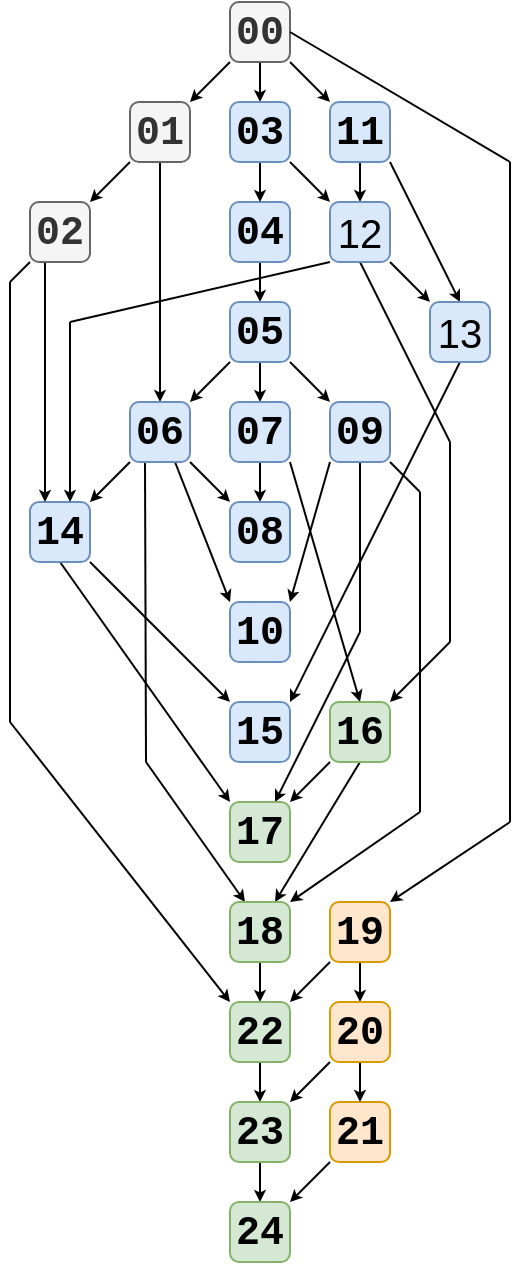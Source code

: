 <mxfile version="13.2.4" type="device"><diagram id="weExeYnJ7A1n02z-6O-Y" name="Page-1"><mxGraphModel dx="813" dy="478" grid="1" gridSize="10" guides="1" tooltips="1" connect="1" arrows="1" fold="1" page="1" pageScale="1" pageWidth="850" pageHeight="1100" math="0" shadow="0"><root><mxCell id="0"/><mxCell id="1" parent="0"/><mxCell id="ZCygIJqftfF5D7E3nWV9-15" style="orthogonalLoop=1;jettySize=auto;html=1;exitX=0.5;exitY=1;exitDx=0;exitDy=0;entryX=0.5;entryY=0;entryDx=0;entryDy=0;fontFamily=Courier New;fontStyle=1;rounded=0;endArrow=classic;endFill=1;endSize=3;" parent="1" source="ZCygIJqftfF5D7E3nWV9-1" target="ZCygIJqftfF5D7E3nWV9-5" edge="1"><mxGeometry relative="1" as="geometry"/></mxCell><mxCell id="ZCygIJqftfF5D7E3nWV9-20" style="orthogonalLoop=1;jettySize=auto;html=1;exitX=1;exitY=1;exitDx=0;exitDy=0;entryX=0;entryY=0;entryDx=0;entryDy=0;fontFamily=Courier New;fontStyle=1;rounded=0;endArrow=classic;endFill=1;endSize=3;" parent="1" source="ZCygIJqftfF5D7E3nWV9-1" target="ZCygIJqftfF5D7E3nWV9-3" edge="1"><mxGeometry relative="1" as="geometry"/></mxCell><mxCell id="ZCygIJqftfF5D7E3nWV9-1" value="&lt;span style=&quot;font-size: 20px&quot;&gt;00&lt;/span&gt;" style="whiteSpace=wrap;html=1;aspect=fixed;rounded=1;fontFamily=Courier New;fontStyle=1;fillColor=#f5f5f5;strokeColor=#666666;fontColor=#333333;" parent="1" vertex="1"><mxGeometry x="410" y="10" width="30" height="30" as="geometry"/></mxCell><mxCell id="ZCygIJqftfF5D7E3nWV9-28" style="orthogonalLoop=1;jettySize=auto;html=1;exitX=0.5;exitY=1;exitDx=0;exitDy=0;entryX=0.5;entryY=0;entryDx=0;entryDy=0;fontFamily=Courier New;fontStyle=1;rounded=0;endArrow=classic;endFill=1;endSize=3;" parent="1" source="ZCygIJqftfF5D7E3nWV9-2" target="ZCygIJqftfF5D7E3nWV9-4" edge="1"><mxGeometry relative="1" as="geometry"/></mxCell><mxCell id="ZCygIJqftfF5D7E3nWV9-2" value="&lt;span style=&quot;font-size: 20px&quot;&gt;04&lt;/span&gt;" style="whiteSpace=wrap;html=1;aspect=fixed;rounded=1;fontFamily=Courier New;fontStyle=1;fillColor=#dae8fc;strokeColor=#6c8ebf;" parent="1" vertex="1"><mxGeometry x="410" y="110" width="30" height="30" as="geometry"/></mxCell><mxCell id="ZCygIJqftfF5D7E3nWV9-43" style="orthogonalLoop=1;jettySize=auto;html=1;exitX=0.5;exitY=1;exitDx=0;exitDy=0;entryX=0.5;entryY=0;entryDx=0;entryDy=0;fontFamily=Courier New;fontStyle=0;rounded=0;endArrow=classic;endFill=1;endSize=3;" parent="1" source="ZCygIJqftfF5D7E3nWV9-3" target="ZCygIJqftfF5D7E3nWV9-42" edge="1"><mxGeometry relative="1" as="geometry"/></mxCell><mxCell id="ZCygIJqftfF5D7E3nWV9-50" style="orthogonalLoop=1;jettySize=auto;html=1;exitX=1;exitY=1;exitDx=0;exitDy=0;entryX=0.5;entryY=0;entryDx=0;entryDy=0;fontFamily=Courier New;fontStyle=0;rounded=0;endArrow=classic;endFill=1;endSize=3;" parent="1" source="ZCygIJqftfF5D7E3nWV9-3" target="ZCygIJqftfF5D7E3nWV9-47" edge="1"><mxGeometry relative="1" as="geometry"/></mxCell><mxCell id="ZCygIJqftfF5D7E3nWV9-3" value="&lt;span style=&quot;font-size: 20px&quot;&gt;11&lt;/span&gt;" style="whiteSpace=wrap;html=1;aspect=fixed;rounded=1;fontFamily=Courier New;fontStyle=1;fillColor=#dae8fc;strokeColor=#6c8ebf;" parent="1" vertex="1"><mxGeometry x="460" y="60" width="30" height="30" as="geometry"/></mxCell><mxCell id="ZCygIJqftfF5D7E3nWV9-29" style="orthogonalLoop=1;jettySize=auto;html=1;exitX=0.5;exitY=1;exitDx=0;exitDy=0;entryX=0.5;entryY=0;entryDx=0;entryDy=0;fontFamily=Courier New;fontStyle=1;rounded=0;endArrow=classic;endFill=1;endSize=3;" parent="1" source="ZCygIJqftfF5D7E3nWV9-4" target="ZCygIJqftfF5D7E3nWV9-7" edge="1"><mxGeometry relative="1" as="geometry"/></mxCell><mxCell id="ZCygIJqftfF5D7E3nWV9-30" style="orthogonalLoop=1;jettySize=auto;html=1;exitX=0;exitY=1;exitDx=0;exitDy=0;entryX=1;entryY=0;entryDx=0;entryDy=0;fontFamily=Courier New;fontStyle=1;rounded=0;endArrow=classic;endFill=1;endSize=3;" parent="1" source="ZCygIJqftfF5D7E3nWV9-4" target="ZCygIJqftfF5D7E3nWV9-12" edge="1"><mxGeometry relative="1" as="geometry"/></mxCell><mxCell id="ZCygIJqftfF5D7E3nWV9-38" style="orthogonalLoop=1;jettySize=auto;html=1;exitX=1;exitY=1;exitDx=0;exitDy=0;entryX=0;entryY=0;entryDx=0;entryDy=0;fontFamily=Courier New;fontStyle=1;rounded=0;endArrow=classic;endFill=1;endSize=3;" parent="1" source="ZCygIJqftfF5D7E3nWV9-4" target="ZCygIJqftfF5D7E3nWV9-37" edge="1"><mxGeometry relative="1" as="geometry"/></mxCell><mxCell id="ZCygIJqftfF5D7E3nWV9-4" value="&lt;span style=&quot;font-size: 20px&quot;&gt;05&lt;/span&gt;" style="whiteSpace=wrap;html=1;aspect=fixed;rounded=1;fontFamily=Courier New;fontStyle=1;fillColor=#dae8fc;strokeColor=#6c8ebf;" parent="1" vertex="1"><mxGeometry x="410" y="160" width="30" height="30" as="geometry"/></mxCell><mxCell id="ZCygIJqftfF5D7E3nWV9-27" style="orthogonalLoop=1;jettySize=auto;html=1;exitX=0.5;exitY=1;exitDx=0;exitDy=0;entryX=0.5;entryY=0;entryDx=0;entryDy=0;fontFamily=Courier New;fontStyle=1;rounded=0;endArrow=classic;endFill=1;endSize=3;" parent="1" source="ZCygIJqftfF5D7E3nWV9-5" target="ZCygIJqftfF5D7E3nWV9-2" edge="1"><mxGeometry relative="1" as="geometry"/></mxCell><mxCell id="ZCygIJqftfF5D7E3nWV9-45" style="orthogonalLoop=1;jettySize=auto;html=1;exitX=1;exitY=1;exitDx=0;exitDy=0;entryX=0;entryY=0;entryDx=0;entryDy=0;fontFamily=Courier New;fontStyle=0;rounded=0;endArrow=classic;endFill=1;endSize=3;" parent="1" source="ZCygIJqftfF5D7E3nWV9-5" target="ZCygIJqftfF5D7E3nWV9-42" edge="1"><mxGeometry relative="1" as="geometry"/></mxCell><mxCell id="ZCygIJqftfF5D7E3nWV9-5" value="&lt;span style=&quot;font-size: 20px&quot;&gt;03&lt;/span&gt;" style="whiteSpace=wrap;html=1;aspect=fixed;rounded=1;fontFamily=Courier New;fontStyle=1;fillColor=#dae8fc;strokeColor=#6c8ebf;" parent="1" vertex="1"><mxGeometry x="410" y="60" width="30" height="30" as="geometry"/></mxCell><mxCell id="ZCygIJqftfF5D7E3nWV9-24" style="orthogonalLoop=1;jettySize=auto;html=1;exitX=0;exitY=1;exitDx=0;exitDy=0;entryX=1;entryY=0;entryDx=0;entryDy=0;fontFamily=Courier New;fontStyle=1;rounded=0;endArrow=classic;endFill=1;endSize=3;" parent="1" source="ZCygIJqftfF5D7E3nWV9-6" target="ZCygIJqftfF5D7E3nWV9-22" edge="1"><mxGeometry relative="1" as="geometry"><mxPoint x="330" y="120" as="targetPoint"/></mxGeometry></mxCell><mxCell id="ZCygIJqftfF5D7E3nWV9-25" style="orthogonalLoop=1;jettySize=auto;html=1;exitX=0.5;exitY=1;exitDx=0;exitDy=0;entryX=0.5;entryY=0;entryDx=0;entryDy=0;fontFamily=Courier New;fontStyle=1;rounded=0;endArrow=classic;endFill=1;endSize=3;" parent="1" source="ZCygIJqftfF5D7E3nWV9-6" target="ZCygIJqftfF5D7E3nWV9-12" edge="1"><mxGeometry relative="1" as="geometry"/></mxCell><mxCell id="ZCygIJqftfF5D7E3nWV9-6" value="&lt;span style=&quot;font-size: 20px&quot;&gt;01&lt;/span&gt;" style="whiteSpace=wrap;html=1;aspect=fixed;rounded=1;fontFamily=Courier New;fontStyle=1;fillColor=#f5f5f5;strokeColor=#666666;fontColor=#333333;" parent="1" vertex="1"><mxGeometry x="360" y="60" width="30" height="30" as="geometry"/></mxCell><mxCell id="ZCygIJqftfF5D7E3nWV9-33" style="orthogonalLoop=1;jettySize=auto;html=1;exitX=0.5;exitY=1;exitDx=0;exitDy=0;entryX=0.5;entryY=0;entryDx=0;entryDy=0;fontFamily=Courier New;fontStyle=1;rounded=0;endArrow=classic;endFill=1;endSize=3;" parent="1" source="ZCygIJqftfF5D7E3nWV9-7" target="ZCygIJqftfF5D7E3nWV9-8" edge="1"><mxGeometry relative="1" as="geometry"/></mxCell><mxCell id="ZCygIJqftfF5D7E3nWV9-46" style="orthogonalLoop=1;jettySize=auto;html=1;exitX=1;exitY=1;exitDx=0;exitDy=0;entryX=0.5;entryY=0;entryDx=0;entryDy=0;fontFamily=Courier New;fontStyle=0;rounded=0;endArrow=classic;endFill=1;endSize=3;" parent="1" source="ZCygIJqftfF5D7E3nWV9-7" target="ZCygIJqftfF5D7E3nWV9-34" edge="1"><mxGeometry relative="1" as="geometry"/></mxCell><mxCell id="ZCygIJqftfF5D7E3nWV9-7" value="&lt;span style=&quot;font-size: 20px&quot;&gt;07&lt;/span&gt;" style="whiteSpace=wrap;html=1;aspect=fixed;rounded=1;fontFamily=Courier New;fontStyle=1;fillColor=#dae8fc;strokeColor=#6c8ebf;" parent="1" vertex="1"><mxGeometry x="410" y="210" width="30" height="30" as="geometry"/></mxCell><mxCell id="ZCygIJqftfF5D7E3nWV9-8" value="&lt;span style=&quot;font-size: 20px&quot;&gt;08&lt;/span&gt;" style="whiteSpace=wrap;html=1;aspect=fixed;rounded=1;fontFamily=Courier New;fontStyle=1;fillColor=#dae8fc;strokeColor=#6c8ebf;" parent="1" vertex="1"><mxGeometry x="410" y="260" width="30" height="30" as="geometry"/></mxCell><mxCell id="ZCygIJqftfF5D7E3nWV9-9" value="&lt;span style=&quot;font-size: 20px&quot;&gt;15&lt;/span&gt;" style="whiteSpace=wrap;html=1;aspect=fixed;rounded=1;fontFamily=Courier New;fontStyle=1;fillColor=#dae8fc;strokeColor=#6c8ebf;" parent="1" vertex="1"><mxGeometry x="410" y="360" width="30" height="30" as="geometry"/></mxCell><mxCell id="FP793KktygE2ougcICWE-10" style="edgeStyle=none;rounded=0;orthogonalLoop=1;jettySize=auto;html=1;startArrow=none;startFill=0;endArrow=classic;endFill=1;endSize=3;entryX=0.75;entryY=0;entryDx=0;entryDy=0;" parent="1" target="ZCygIJqftfF5D7E3nWV9-10" edge="1"><mxGeometry relative="1" as="geometry"><mxPoint x="475" y="325" as="sourcePoint"/></mxGeometry></mxCell><mxCell id="ZCygIJqftfF5D7E3nWV9-10" value="&lt;span style=&quot;font-size: 20px&quot;&gt;17&lt;/span&gt;" style="whiteSpace=wrap;html=1;aspect=fixed;rounded=1;fontFamily=Courier New;fontStyle=1;fillColor=#d5e8d4;strokeColor=#82b366;" parent="1" vertex="1"><mxGeometry x="410" y="410" width="30" height="30" as="geometry"/></mxCell><mxCell id="ZCygIJqftfF5D7E3nWV9-11" value="&lt;span style=&quot;font-size: 20px&quot;&gt;10&lt;/span&gt;" style="whiteSpace=wrap;html=1;aspect=fixed;rounded=1;fontFamily=Courier New;fontStyle=1;fillColor=#dae8fc;strokeColor=#6c8ebf;" parent="1" vertex="1"><mxGeometry x="410" y="310" width="30" height="30" as="geometry"/></mxCell><mxCell id="ZCygIJqftfF5D7E3nWV9-26" style="orthogonalLoop=1;jettySize=auto;html=1;exitX=0;exitY=1;exitDx=0;exitDy=0;entryX=1;entryY=0;entryDx=0;entryDy=0;fontFamily=Courier New;fontStyle=1;rounded=0;endArrow=classic;endFill=1;endSize=3;" parent="1" source="ZCygIJqftfF5D7E3nWV9-12" target="ZCygIJqftfF5D7E3nWV9-21" edge="1"><mxGeometry relative="1" as="geometry"/></mxCell><mxCell id="ZCygIJqftfF5D7E3nWV9-31" style="orthogonalLoop=1;jettySize=auto;html=1;exitX=1;exitY=1;exitDx=0;exitDy=0;entryX=0;entryY=0;entryDx=0;entryDy=0;fontFamily=Courier New;fontStyle=1;rounded=0;endArrow=classic;endFill=1;endSize=3;" parent="1" source="ZCygIJqftfF5D7E3nWV9-12" target="ZCygIJqftfF5D7E3nWV9-8" edge="1"><mxGeometry relative="1" as="geometry"/></mxCell><mxCell id="ZCygIJqftfF5D7E3nWV9-36" style="orthogonalLoop=1;jettySize=auto;html=1;exitX=0.75;exitY=1;exitDx=0;exitDy=0;entryX=0;entryY=0;entryDx=0;entryDy=0;fontFamily=Courier New;fontStyle=1;rounded=0;endArrow=classic;endFill=1;endSize=3;" parent="1" source="ZCygIJqftfF5D7E3nWV9-12" target="ZCygIJqftfF5D7E3nWV9-11" edge="1"><mxGeometry relative="1" as="geometry"/></mxCell><mxCell id="FP793KktygE2ougcICWE-6" style="edgeStyle=none;rounded=0;orthogonalLoop=1;jettySize=auto;html=1;exitX=0.25;exitY=1;exitDx=0;exitDy=0;endSize=3;endArrow=none;endFill=0;" parent="1" source="ZCygIJqftfF5D7E3nWV9-12" edge="1"><mxGeometry relative="1" as="geometry"><mxPoint x="368" y="390" as="targetPoint"/></mxGeometry></mxCell><mxCell id="ZCygIJqftfF5D7E3nWV9-12" value="&lt;span style=&quot;font-size: 20px&quot;&gt;06&lt;/span&gt;" style="whiteSpace=wrap;html=1;aspect=fixed;rounded=1;fontFamily=Courier New;fontStyle=1;fillColor=#dae8fc;strokeColor=#6c8ebf;" parent="1" vertex="1"><mxGeometry x="360" y="210" width="30" height="30" as="geometry"/></mxCell><mxCell id="ZCygIJqftfF5D7E3nWV9-19" value="" style="endArrow=classic;html=1;exitX=0;exitY=1;exitDx=0;exitDy=0;entryX=1;entryY=0;entryDx=0;entryDy=0;fontFamily=Courier New;fontStyle=1;rounded=0;endFill=1;endSize=3;" parent="1" source="ZCygIJqftfF5D7E3nWV9-1" target="ZCygIJqftfF5D7E3nWV9-6" edge="1"><mxGeometry width="50" height="50" relative="1" as="geometry"><mxPoint x="400" y="450" as="sourcePoint"/><mxPoint x="450" y="400" as="targetPoint"/></mxGeometry></mxCell><mxCell id="ZCygIJqftfF5D7E3nWV9-35" style="orthogonalLoop=1;jettySize=auto;html=1;exitX=1;exitY=1;exitDx=0;exitDy=0;entryX=0;entryY=0;entryDx=0;entryDy=0;fontFamily=Courier New;fontStyle=1;rounded=0;endArrow=classic;endFill=1;endSize=3;" parent="1" source="ZCygIJqftfF5D7E3nWV9-21" target="ZCygIJqftfF5D7E3nWV9-9" edge="1"><mxGeometry relative="1" as="geometry"/></mxCell><mxCell id="ZCygIJqftfF5D7E3nWV9-41" style="orthogonalLoop=1;jettySize=auto;html=1;exitX=0.5;exitY=1;exitDx=0;exitDy=0;entryX=0;entryY=0;entryDx=0;entryDy=0;fontFamily=Courier New;fontStyle=0;rounded=0;endArrow=classic;endFill=1;endSize=3;" parent="1" source="ZCygIJqftfF5D7E3nWV9-21" target="ZCygIJqftfF5D7E3nWV9-10" edge="1"><mxGeometry relative="1" as="geometry"/></mxCell><mxCell id="ZCygIJqftfF5D7E3nWV9-21" value="&lt;span style=&quot;font-size: 20px&quot;&gt;14&lt;/span&gt;" style="whiteSpace=wrap;html=1;aspect=fixed;rounded=1;fontFamily=Courier New;fontStyle=1;fillColor=#dae8fc;strokeColor=#6c8ebf;" parent="1" vertex="1"><mxGeometry x="310" y="260" width="30" height="30" as="geometry"/></mxCell><mxCell id="ZCygIJqftfF5D7E3nWV9-23" style="orthogonalLoop=1;jettySize=auto;html=1;fontFamily=Courier New;fontStyle=1;exitX=0.25;exitY=1;exitDx=0;exitDy=0;entryX=0.25;entryY=0;entryDx=0;entryDy=0;rounded=0;endArrow=classic;endFill=1;endSize=3;" parent="1" source="ZCygIJqftfF5D7E3nWV9-22" target="ZCygIJqftfF5D7E3nWV9-21" edge="1"><mxGeometry relative="1" as="geometry"><mxPoint x="300" y="180" as="sourcePoint"/><mxPoint x="290" y="270" as="targetPoint"/></mxGeometry></mxCell><mxCell id="8mRvxSpicRL0dCbAGhcy-3" style="edgeStyle=none;rounded=0;orthogonalLoop=1;jettySize=auto;html=1;exitX=0;exitY=1;exitDx=0;exitDy=0;endArrow=none;endFill=0;endSize=3;" parent="1" source="ZCygIJqftfF5D7E3nWV9-22" edge="1"><mxGeometry relative="1" as="geometry"><mxPoint x="300" y="150" as="targetPoint"/></mxGeometry></mxCell><mxCell id="ZCygIJqftfF5D7E3nWV9-22" value="&lt;span style=&quot;font-size: 20px&quot;&gt;02&lt;/span&gt;" style="whiteSpace=wrap;html=1;aspect=fixed;rounded=1;fontFamily=Courier New;fontStyle=1;fillColor=#f5f5f5;strokeColor=#666666;fontColor=#333333;" parent="1" vertex="1"><mxGeometry x="310" y="110" width="30" height="30" as="geometry"/></mxCell><mxCell id="ZCygIJqftfF5D7E3nWV9-40" style="orthogonalLoop=1;jettySize=auto;html=1;exitX=0;exitY=1;exitDx=0;exitDy=0;entryX=1;entryY=0;entryDx=0;entryDy=0;fontFamily=Courier New;fontStyle=0;rounded=0;endArrow=classic;endFill=1;endSize=3;" parent="1" source="ZCygIJqftfF5D7E3nWV9-34" target="ZCygIJqftfF5D7E3nWV9-10" edge="1"><mxGeometry relative="1" as="geometry"/></mxCell><mxCell id="ZCygIJqftfF5D7E3nWV9-58" style="orthogonalLoop=1;jettySize=auto;html=1;exitX=0.5;exitY=1;exitDx=0;exitDy=0;entryX=0.75;entryY=0;entryDx=0;entryDy=0;fontFamily=Courier New;rounded=0;endArrow=classic;endFill=1;endSize=3;" parent="1" source="ZCygIJqftfF5D7E3nWV9-34" target="ZCygIJqftfF5D7E3nWV9-51" edge="1"><mxGeometry relative="1" as="geometry"/></mxCell><mxCell id="ZCygIJqftfF5D7E3nWV9-34" value="&lt;span style=&quot;font-size: 20px&quot;&gt;16&lt;/span&gt;" style="whiteSpace=wrap;html=1;aspect=fixed;rounded=1;fontFamily=Courier New;fontStyle=1;fillColor=#d5e8d4;strokeColor=#82b366;" parent="1" vertex="1"><mxGeometry x="460" y="360" width="30" height="30" as="geometry"/></mxCell><mxCell id="ZCygIJqftfF5D7E3nWV9-39" style="orthogonalLoop=1;jettySize=auto;html=1;exitX=0;exitY=1;exitDx=0;exitDy=0;entryX=1;entryY=0;entryDx=0;entryDy=0;fontFamily=Courier New;fontStyle=1;rounded=0;endArrow=classic;endFill=1;endSize=3;" parent="1" source="ZCygIJqftfF5D7E3nWV9-37" target="ZCygIJqftfF5D7E3nWV9-11" edge="1"><mxGeometry relative="1" as="geometry"/></mxCell><mxCell id="FP793KktygE2ougcICWE-9" style="edgeStyle=none;rounded=0;orthogonalLoop=1;jettySize=auto;html=1;startArrow=none;startFill=0;endArrow=none;endFill=0;endSize=3;exitX=0.5;exitY=1;exitDx=0;exitDy=0;" parent="1" source="ZCygIJqftfF5D7E3nWV9-37" edge="1"><mxGeometry relative="1" as="geometry"><mxPoint x="475" y="325" as="targetPoint"/><mxPoint x="470" y="260" as="sourcePoint"/></mxGeometry></mxCell><mxCell id="ZCygIJqftfF5D7E3nWV9-37" value="&lt;span style=&quot;font-size: 20px&quot;&gt;09&lt;/span&gt;" style="whiteSpace=wrap;html=1;aspect=fixed;rounded=1;fontFamily=Courier New;fontStyle=1;fillColor=#dae8fc;strokeColor=#6c8ebf;" parent="1" vertex="1"><mxGeometry x="460" y="210" width="30" height="30" as="geometry"/></mxCell><mxCell id="ZCygIJqftfF5D7E3nWV9-48" style="orthogonalLoop=1;jettySize=auto;html=1;exitX=1;exitY=1;exitDx=0;exitDy=0;entryX=0;entryY=0;entryDx=0;entryDy=0;fontFamily=Courier New;fontStyle=0;rounded=0;endArrow=classic;endFill=1;endSize=3;" parent="1" source="ZCygIJqftfF5D7E3nWV9-42" target="ZCygIJqftfF5D7E3nWV9-47" edge="1"><mxGeometry relative="1" as="geometry"/></mxCell><mxCell id="8mRvxSpicRL0dCbAGhcy-5" style="edgeStyle=none;rounded=0;orthogonalLoop=1;jettySize=auto;html=1;exitX=0.5;exitY=1;exitDx=0;exitDy=0;endArrow=none;endFill=0;endSize=3;" parent="1" source="ZCygIJqftfF5D7E3nWV9-42" edge="1"><mxGeometry relative="1" as="geometry"><mxPoint x="520" y="230" as="targetPoint"/></mxGeometry></mxCell><mxCell id="ZCygIJqftfF5D7E3nWV9-42" value="&lt;span style=&quot;font-size: 20px&quot;&gt;12&lt;/span&gt;" style="whiteSpace=wrap;html=1;aspect=fixed;rounded=1;fontStyle=0;fillColor=#dae8fc;strokeColor=#6c8ebf;" parent="1" vertex="1"><mxGeometry x="460" y="110" width="30" height="30" as="geometry"/></mxCell><mxCell id="ZCygIJqftfF5D7E3nWV9-49" style="orthogonalLoop=1;jettySize=auto;html=1;exitX=0.5;exitY=1;exitDx=0;exitDy=0;entryX=1;entryY=0;entryDx=0;entryDy=0;fontFamily=Courier New;fontStyle=0;rounded=0;endArrow=classic;endFill=1;endSize=3;" parent="1" source="ZCygIJqftfF5D7E3nWV9-47" target="ZCygIJqftfF5D7E3nWV9-9" edge="1"><mxGeometry relative="1" as="geometry"/></mxCell><mxCell id="ZCygIJqftfF5D7E3nWV9-47" value="&lt;span style=&quot;font-size: 20px&quot;&gt;13&lt;/span&gt;" style="whiteSpace=wrap;html=1;aspect=fixed;rounded=1;fontStyle=0;fillColor=#dae8fc;strokeColor=#6c8ebf;" parent="1" vertex="1"><mxGeometry x="510" y="160" width="30" height="30" as="geometry"/></mxCell><mxCell id="ZCygIJqftfF5D7E3nWV9-99" style="orthogonalLoop=1;jettySize=auto;html=1;exitX=0.5;exitY=1;exitDx=0;exitDy=0;entryX=0.5;entryY=0;entryDx=0;entryDy=0;fontFamily=Courier New;rounded=0;endArrow=classic;endFill=1;endSize=3;" parent="1" source="ZCygIJqftfF5D7E3nWV9-51" target="ZCygIJqftfF5D7E3nWV9-94" edge="1"><mxGeometry relative="1" as="geometry"/></mxCell><mxCell id="FP793KktygE2ougcICWE-8" style="edgeStyle=none;rounded=0;orthogonalLoop=1;jettySize=auto;html=1;endArrow=classic;endFill=1;endSize=3;startArrow=none;startFill=0;entryX=0.25;entryY=0;entryDx=0;entryDy=0;" parent="1" target="ZCygIJqftfF5D7E3nWV9-51" edge="1"><mxGeometry relative="1" as="geometry"><mxPoint x="368" y="390" as="sourcePoint"/></mxGeometry></mxCell><mxCell id="ZCygIJqftfF5D7E3nWV9-51" value="&lt;span style=&quot;font-size: 20px&quot;&gt;18&lt;/span&gt;" style="whiteSpace=wrap;html=1;aspect=fixed;rounded=1;fontFamily=Courier New;fontStyle=1;fillColor=#d5e8d4;strokeColor=#82b366;" parent="1" vertex="1"><mxGeometry x="410" y="460" width="30" height="30" as="geometry"/></mxCell><mxCell id="ZCygIJqftfF5D7E3nWV9-91" style="orthogonalLoop=1;jettySize=auto;html=1;exitX=0.5;exitY=1;exitDx=0;exitDy=0;entryX=0.5;entryY=0;entryDx=0;entryDy=0;fontFamily=Courier New;rounded=0;endArrow=classic;endFill=1;endSize=3;" parent="1" source="ZCygIJqftfF5D7E3nWV9-59" target="ZCygIJqftfF5D7E3nWV9-89" edge="1"><mxGeometry relative="1" as="geometry"/></mxCell><mxCell id="ZCygIJqftfF5D7E3nWV9-100" style="orthogonalLoop=1;jettySize=auto;html=1;exitX=0;exitY=1;exitDx=0;exitDy=0;entryX=1;entryY=0;entryDx=0;entryDy=0;fontFamily=Courier New;rounded=0;endArrow=classic;endFill=1;endSize=3;" parent="1" source="ZCygIJqftfF5D7E3nWV9-59" target="ZCygIJqftfF5D7E3nWV9-94" edge="1"><mxGeometry relative="1" as="geometry"/></mxCell><mxCell id="ZCygIJqftfF5D7E3nWV9-59" value="&lt;span style=&quot;font-size: 20px&quot;&gt;19&lt;/span&gt;" style="whiteSpace=wrap;html=1;aspect=fixed;rounded=1;fontFamily=Courier New;fontStyle=1;fillColor=#ffe6cc;strokeColor=#d79b00;" parent="1" vertex="1"><mxGeometry x="460" y="460" width="30" height="30" as="geometry"/></mxCell><mxCell id="ZCygIJqftfF5D7E3nWV9-62" value="" style="endArrow=none;html=1;fontFamily=Courier New;exitX=1;exitY=1;exitDx=0;exitDy=0;rounded=0;endFill=0;endSize=3;" parent="1" source="ZCygIJqftfF5D7E3nWV9-37" edge="1"><mxGeometry width="50" height="50" relative="1" as="geometry"><mxPoint x="360" y="270" as="sourcePoint"/><mxPoint x="505" y="255" as="targetPoint"/></mxGeometry></mxCell><mxCell id="ZCygIJqftfF5D7E3nWV9-67" value="" style="endArrow=none;html=1;fontFamily=Courier New;exitX=1;exitY=0.5;exitDx=0;exitDy=0;rounded=0;endFill=0;endSize=3;" parent="1" source="ZCygIJqftfF5D7E3nWV9-1" edge="1"><mxGeometry width="50" height="50" relative="1" as="geometry"><mxPoint x="450" y="25" as="sourcePoint"/><mxPoint x="550" y="90" as="targetPoint"/></mxGeometry></mxCell><mxCell id="ZCygIJqftfF5D7E3nWV9-69" value="" style="endArrow=classic;html=1;fontFamily=Courier New;entryX=1;entryY=0;entryDx=0;entryDy=0;rounded=0;endFill=1;endSize=3;" parent="1" target="ZCygIJqftfF5D7E3nWV9-59" edge="1"><mxGeometry width="50" height="50" relative="1" as="geometry"><mxPoint x="550" y="420" as="sourcePoint"/><mxPoint x="410" y="220" as="targetPoint"/></mxGeometry></mxCell><mxCell id="ZCygIJqftfF5D7E3nWV9-85" value="" style="endArrow=none;html=1;fontFamily=Courier New;rounded=0;endFill=0;endSize=3;" parent="1" edge="1"><mxGeometry width="50" height="50" relative="1" as="geometry"><mxPoint x="550" y="90" as="sourcePoint"/><mxPoint x="550" y="420" as="targetPoint"/></mxGeometry></mxCell><mxCell id="ZCygIJqftfF5D7E3nWV9-86" value="" style="endArrow=classic;html=1;fontFamily=Courier New;entryX=1;entryY=0;entryDx=0;entryDy=0;rounded=0;endFill=1;endSize=3;" parent="1" target="ZCygIJqftfF5D7E3nWV9-51" edge="1"><mxGeometry width="50" height="50" relative="1" as="geometry"><mxPoint x="505" y="415" as="sourcePoint"/><mxPoint x="540" y="390" as="targetPoint"/></mxGeometry></mxCell><mxCell id="ZCygIJqftfF5D7E3nWV9-87" value="" style="endArrow=none;html=1;fontFamily=Courier New;rounded=0;endFill=0;endSize=3;" parent="1" edge="1"><mxGeometry width="50" height="50" relative="1" as="geometry"><mxPoint x="505" y="255" as="sourcePoint"/><mxPoint x="505" y="415" as="targetPoint"/></mxGeometry></mxCell><mxCell id="ZCygIJqftfF5D7E3nWV9-103" style="orthogonalLoop=1;jettySize=auto;html=1;exitX=0;exitY=1;exitDx=0;exitDy=0;entryX=1;entryY=0;entryDx=0;entryDy=0;fontFamily=Courier New;rounded=0;endArrow=classic;endFill=1;endSize=3;" parent="1" source="ZCygIJqftfF5D7E3nWV9-88" target="ZCygIJqftfF5D7E3nWV9-97" edge="1"><mxGeometry relative="1" as="geometry"/></mxCell><mxCell id="ZCygIJqftfF5D7E3nWV9-88" value="&lt;span style=&quot;font-size: 20px&quot;&gt;21&lt;/span&gt;" style="whiteSpace=wrap;html=1;aspect=fixed;rounded=1;fontFamily=Courier New;fontStyle=1;fillColor=#ffe6cc;strokeColor=#d79b00;" parent="1" vertex="1"><mxGeometry x="460" y="560" width="30" height="30" as="geometry"/></mxCell><mxCell id="ZCygIJqftfF5D7E3nWV9-102" style="orthogonalLoop=1;jettySize=auto;html=1;exitX=0;exitY=1;exitDx=0;exitDy=0;entryX=1;entryY=0;entryDx=0;entryDy=0;fontFamily=Courier New;rounded=0;endArrow=classic;endFill=1;endSize=3;" parent="1" source="ZCygIJqftfF5D7E3nWV9-89" target="ZCygIJqftfF5D7E3nWV9-96" edge="1"><mxGeometry relative="1" as="geometry"/></mxCell><mxCell id="8mRvxSpicRL0dCbAGhcy-2" style="orthogonalLoop=1;jettySize=auto;html=1;exitX=0.5;exitY=1;exitDx=0;exitDy=0;entryX=0.5;entryY=0;entryDx=0;entryDy=0;rounded=0;endArrow=classic;endFill=1;endSize=3;" parent="1" source="ZCygIJqftfF5D7E3nWV9-89" target="ZCygIJqftfF5D7E3nWV9-88" edge="1"><mxGeometry relative="1" as="geometry"/></mxCell><mxCell id="ZCygIJqftfF5D7E3nWV9-89" value="&lt;span style=&quot;font-size: 20px&quot;&gt;20&lt;/span&gt;" style="whiteSpace=wrap;html=1;aspect=fixed;rounded=1;fontFamily=Courier New;fontStyle=1;fillColor=#ffe6cc;strokeColor=#d79b00;" parent="1" vertex="1"><mxGeometry x="460" y="510" width="30" height="30" as="geometry"/></mxCell><mxCell id="ZCygIJqftfF5D7E3nWV9-101" style="orthogonalLoop=1;jettySize=auto;html=1;exitX=0.5;exitY=1;exitDx=0;exitDy=0;entryX=0.5;entryY=0;entryDx=0;entryDy=0;fontFamily=Courier New;rounded=0;endArrow=classic;endFill=1;endSize=3;" parent="1" source="ZCygIJqftfF5D7E3nWV9-94" target="ZCygIJqftfF5D7E3nWV9-96" edge="1"><mxGeometry relative="1" as="geometry"/></mxCell><mxCell id="ZCygIJqftfF5D7E3nWV9-94" value="&lt;span style=&quot;font-size: 20px&quot;&gt;22&lt;/span&gt;" style="whiteSpace=wrap;html=1;aspect=fixed;rounded=1;fontFamily=Courier New;fontStyle=1;fillColor=#d5e8d4;strokeColor=#82b366;" parent="1" vertex="1"><mxGeometry x="410" y="510" width="30" height="30" as="geometry"/></mxCell><mxCell id="ZCygIJqftfF5D7E3nWV9-104" style="orthogonalLoop=1;jettySize=auto;html=1;exitX=0.5;exitY=1;exitDx=0;exitDy=0;entryX=0.5;entryY=0;entryDx=0;entryDy=0;fontFamily=Courier New;rounded=0;endArrow=classic;endFill=1;endSize=3;" parent="1" source="ZCygIJqftfF5D7E3nWV9-96" target="ZCygIJqftfF5D7E3nWV9-97" edge="1"><mxGeometry relative="1" as="geometry"/></mxCell><mxCell id="ZCygIJqftfF5D7E3nWV9-96" value="&lt;span style=&quot;font-size: 20px&quot;&gt;23&lt;/span&gt;" style="whiteSpace=wrap;html=1;aspect=fixed;rounded=1;fontFamily=Courier New;fontStyle=1;fillColor=#d5e8d4;strokeColor=#82b366;" parent="1" vertex="1"><mxGeometry x="410" y="560" width="30" height="30" as="geometry"/></mxCell><mxCell id="ZCygIJqftfF5D7E3nWV9-97" value="&lt;span style=&quot;font-size: 20px&quot;&gt;24&lt;/span&gt;" style="whiteSpace=wrap;html=1;aspect=fixed;rounded=1;fontFamily=Courier New;fontStyle=1;fillColor=#d5e8d4;strokeColor=#82b366;" parent="1" vertex="1"><mxGeometry x="410" y="610" width="30" height="30" as="geometry"/></mxCell><mxCell id="ZuFfF6tjAGShE2NBc0TH-8" value="" style="endArrow=none;html=1;rounded=0;endFill=0;endSize=3;exitX=0;exitY=1;exitDx=0;exitDy=0;" parent="1" source="ZCygIJqftfF5D7E3nWV9-42" edge="1"><mxGeometry width="50" height="50" relative="1" as="geometry"><mxPoint x="459" y="140" as="sourcePoint"/><mxPoint x="330" y="170" as="targetPoint"/></mxGeometry></mxCell><mxCell id="ZuFfF6tjAGShE2NBc0TH-9" value="" style="endArrow=classic;html=1;rounded=0;endFill=1;endSize=3;entryX=0.667;entryY=0;entryDx=0;entryDy=0;entryPerimeter=0;" parent="1" target="ZCygIJqftfF5D7E3nWV9-21" edge="1"><mxGeometry width="50" height="50" relative="1" as="geometry"><mxPoint x="330" y="170" as="sourcePoint"/><mxPoint x="370" y="300" as="targetPoint"/></mxGeometry></mxCell><mxCell id="JKHojEnzFSIg-HqV1BeT-1" value="" style="endArrow=classic;html=1;entryX=0;entryY=0;entryDx=0;entryDy=0;rounded=0;endFill=1;endSize=3;" parent="1" target="ZCygIJqftfF5D7E3nWV9-94" edge="1"><mxGeometry width="50" height="50" relative="1" as="geometry"><mxPoint x="300" y="370" as="sourcePoint"/><mxPoint x="370" y="620" as="targetPoint"/></mxGeometry></mxCell><mxCell id="8mRvxSpicRL0dCbAGhcy-4" value="" style="endArrow=none;html=1;" parent="1" edge="1"><mxGeometry width="50" height="50" relative="1" as="geometry"><mxPoint x="300" y="370" as="sourcePoint"/><mxPoint x="300" y="150" as="targetPoint"/></mxGeometry></mxCell><mxCell id="8mRvxSpicRL0dCbAGhcy-6" value="" style="endArrow=none;html=1;" parent="1" edge="1"><mxGeometry width="50" height="50" relative="1" as="geometry"><mxPoint x="520" y="330" as="sourcePoint"/><mxPoint x="520" y="230" as="targetPoint"/></mxGeometry></mxCell><mxCell id="8mRvxSpicRL0dCbAGhcy-7" value="" style="endArrow=classic;html=1;entryX=1;entryY=0;entryDx=0;entryDy=0;endSize=3;" parent="1" target="ZCygIJqftfF5D7E3nWV9-34" edge="1"><mxGeometry width="50" height="50" relative="1" as="geometry"><mxPoint x="520" y="330" as="sourcePoint"/><mxPoint x="540" y="340" as="targetPoint"/></mxGeometry></mxCell></root></mxGraphModel></diagram></mxfile>